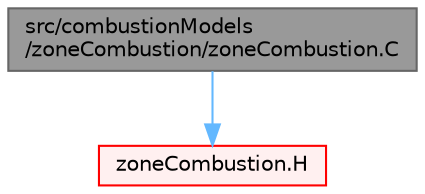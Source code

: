 digraph "src/combustionModels/zoneCombustion/zoneCombustion.C"
{
 // LATEX_PDF_SIZE
  bgcolor="transparent";
  edge [fontname=Helvetica,fontsize=10,labelfontname=Helvetica,labelfontsize=10];
  node [fontname=Helvetica,fontsize=10,shape=box,height=0.2,width=0.4];
  Node1 [id="Node000001",label="src/combustionModels\l/zoneCombustion/zoneCombustion.C",height=0.2,width=0.4,color="gray40", fillcolor="grey60", style="filled", fontcolor="black",tooltip=" "];
  Node1 -> Node2 [id="edge1_Node000001_Node000002",color="steelblue1",style="solid",tooltip=" "];
  Node2 [id="Node000002",label="zoneCombustion.H",height=0.2,width=0.4,color="red", fillcolor="#FFF0F0", style="filled",URL="$zoneCombustion_8H.html",tooltip=" "];
}
